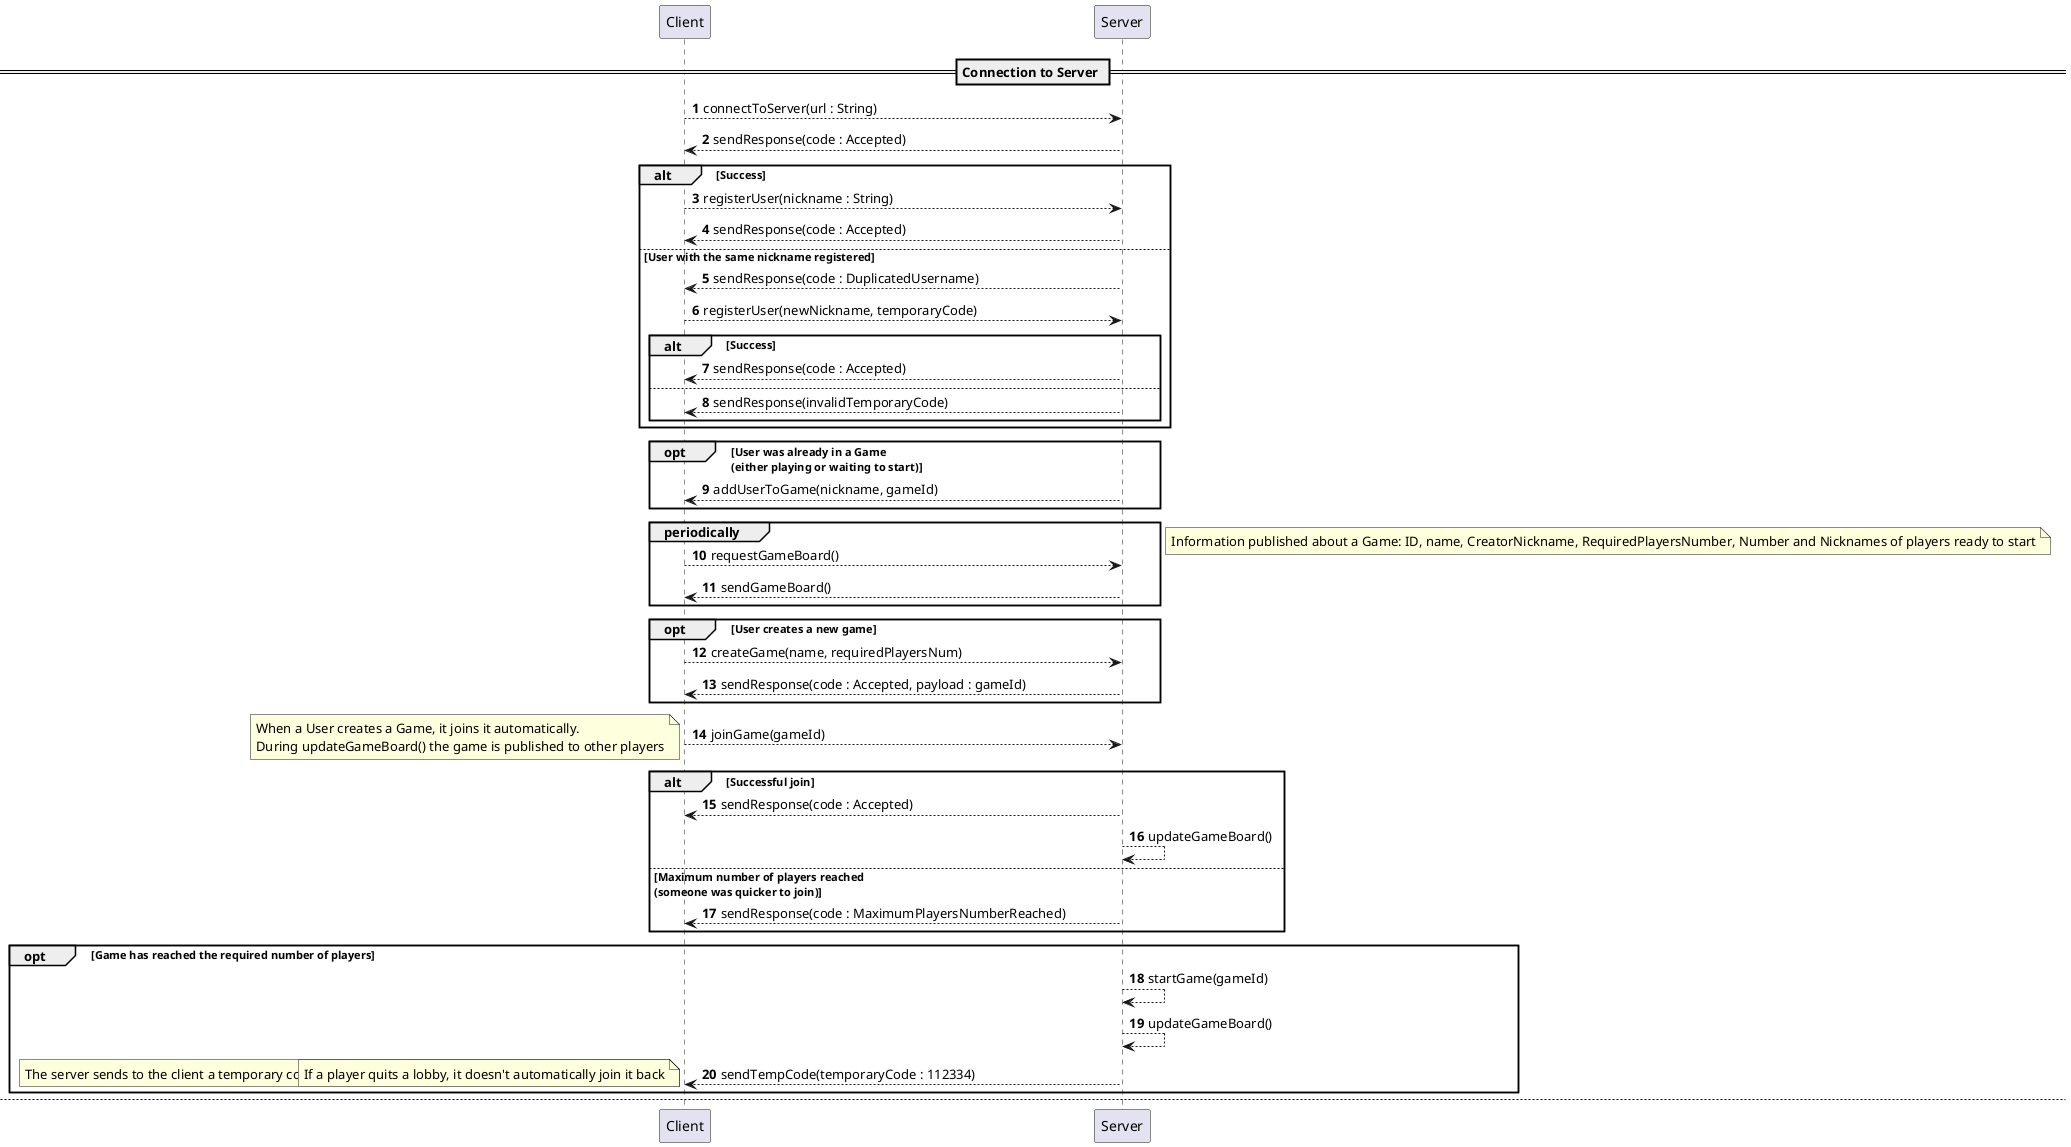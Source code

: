 @startuml
'https://plantuml.com/sequence-diagram

autonumber

== Connection to Server ==
Client --> Server : connectToServer(url : String)
'Es. tcp://localhost:2048

Server --> Client : sendResponse(code : Accepted)

alt Success
    Client --> Server : registerUser(nickname : String)
    Server --> Client : sendResponse(code : Accepted)

else User with the same nickname registered
    Server --> Client : sendResponse(code : DuplicatedUsername)
    Client --> Server : registerUser(newNickname, temporaryCode)
    alt Success
        Server --> Client : sendResponse(code : Accepted)
    else
        Server --> Client : sendResponse(invalidTemporaryCode)
    end
end

opt User was already in a Game \n(either playing or waiting to start)
    Server --> Client : addUserToGame(nickname, gameId)
end

group periodically
    Client --> Server : requestGameBoard()
    Server --> Client : sendGameBoard()
end
note right: Information published about a Game: ID, name, CreatorNickname, RequiredPlayersNumber, Number and Nicknames of players ready to start

opt User creates a new game
    Client --> Server : createGame(name, requiredPlayersNum)
    Server --> Client : sendResponse(code : Accepted, payload : gameId)
end
Client --> Server : joinGame(gameId)
note left: When a User creates a Game, it joins it automatically. \nDuring updateGameBoard() the game is published to other players

alt Successful join
    Server --> Client : sendResponse(code : Accepted)
    Server --> Server : updateGameBoard()
else Maximum number of players reached \n(someone was quicker to join)
    Server --> Client : sendResponse(code : MaximumPlayersNumberReached)
end

opt Game has reached the required number of players
    Server --> Server : startGame(gameId)
    Server --> Server : updateGameBoard()
    Server --> Client : sendTempCode(temporaryCode : 112334)
    note left : The server sends to the client a temporary code. It can use it to join back a match in case it disconnected.
    note left : If a player quits a lobby, it doesn't automatically join it back
end

newpage

== Game initialization ==

Server --> Client : sendPlayerHandSetupInfo()
note left : Sent setup information: 2 resource cards, 1 gold card, \ninitial card, 2 objective cards
loop On invalid setup choice
Client --> Server : sendSetupChoice(initialCardSide, objectiveCard)
Server --> Client : sendResponse(code : InvalidChoice)
end
Server --> Client : sendResponse(code : Accepted)

newpage

== Player plays a card ==

Server --> Client : sendGameInfo()
note right : Information includes players maps, number of points, visible cards to draw

...Client checks to be the current player and \nchecks the free points on its map...
loop On invalid move
Client --> Server : sendCardPlayAndDraw(cardId, cardSide, fieldPoint, drawChoice).
Server --> Client : sendResponse(core : InvalidMove)
else Valid move
    Server --> Client : sendResponse(code : Accepted)
end

Server --> Client : sendGameInfo()
note right : Send update to the other clients

@enduml